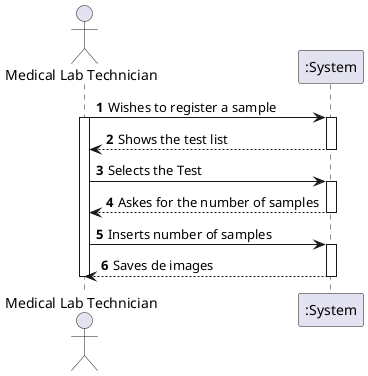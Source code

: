 @startuml
autonumber
'hide footbox
actor "Medical Lab Technician" as MLT

participant ":System" as SYSTEM

MLT -> SYSTEM : Wishes to register a sample
activate MLT
activate SYSTEM
SYSTEM --> MLT : Shows the test list
deactivate SYSTEM

MLT -> SYSTEM : Selects the Test
activate SYSTEM
SYSTEM --> MLT : Askes for the number of samples
deactivate SYSTEM

MLT -> SYSTEM : Inserts number of samples
activate SYSTEM
SYSTEM --> MLT : Saves de images
deactivate SYSTEM



deactivate MLT

@enduml